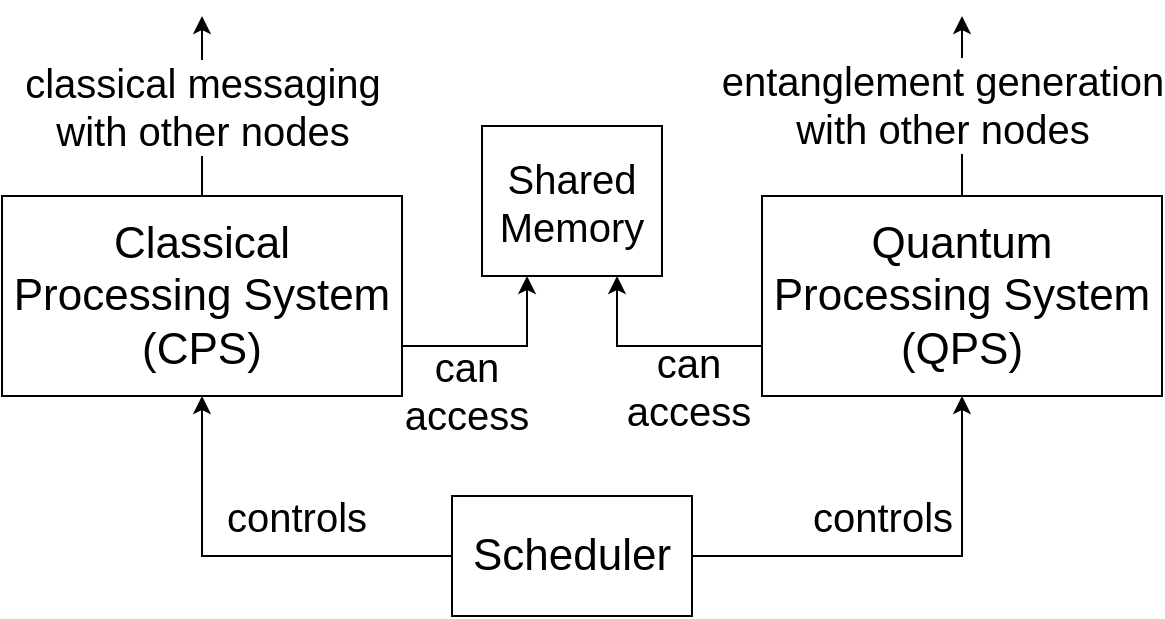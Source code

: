 <mxfile version="22.1.1" type="embed">
    <diagram id="LNpOD_77L1T993lVNyJ5" name="Page-1">
        <mxGraphModel dx="1039" dy="407" grid="1" gridSize="10" guides="1" tooltips="1" connect="1" arrows="1" fold="1" page="1" pageScale="1" pageWidth="850" pageHeight="1100" background="#FFFFFF" math="0" shadow="0">
            <root>
                <mxCell id="0"/>
                <mxCell id="1" parent="0"/>
                <mxCell id="9" value="can &lt;br style=&quot;font-size: 20px;&quot;&gt;access" style="edgeStyle=orthogonalEdgeStyle;html=1;exitX=1;exitY=0.75;exitDx=0;exitDy=0;entryX=0.25;entryY=1;entryDx=0;entryDy=0;fontSize=20;labelBackgroundColor=none;rounded=0;" parent="1" source="2" target="5" edge="1">
                    <mxGeometry x="-0.349" y="-22" relative="1" as="geometry">
                        <mxPoint as="offset"/>
                    </mxGeometry>
                </mxCell>
                <mxCell id="2" value="Classical Processing System (CPS)" style="rounded=0;whiteSpace=wrap;html=1;fontSize=22;" parent="1" vertex="1">
                    <mxGeometry x="140" y="210" width="200" height="100" as="geometry"/>
                </mxCell>
                <mxCell id="10" value="can&lt;br style=&quot;font-size: 20px;&quot;&gt;access" style="edgeStyle=orthogonalEdgeStyle;html=1;exitX=0;exitY=0.75;exitDx=0;exitDy=0;entryX=0.75;entryY=1;entryDx=0;entryDy=0;fontSize=20;labelBackgroundColor=none;rounded=0;" parent="1" source="3" target="5" edge="1">
                    <mxGeometry x="-0.312" y="20" relative="1" as="geometry">
                        <mxPoint as="offset"/>
                    </mxGeometry>
                </mxCell>
                <mxCell id="12" value="entanglement generation&lt;br style=&quot;font-size: 20px;&quot;&gt;with other nodes" style="edgeStyle=none;html=1;exitX=0.5;exitY=0;exitDx=0;exitDy=0;fontSize=20;" parent="1" source="3" edge="1">
                    <mxGeometry x="0.022" y="10" relative="1" as="geometry">
                        <mxPoint x="620" y="120" as="targetPoint"/>
                        <mxPoint as="offset"/>
                    </mxGeometry>
                </mxCell>
                <mxCell id="3" value="Quantum Processing System (QPS)" style="rounded=0;whiteSpace=wrap;html=1;fontSize=22;" parent="1" vertex="1">
                    <mxGeometry x="520" y="210" width="200" height="100" as="geometry"/>
                </mxCell>
                <mxCell id="7" value="controls" style="edgeStyle=orthogonalEdgeStyle;html=1;exitX=0;exitY=0.5;exitDx=0;exitDy=0;fontSize=20;rounded=0;" parent="1" source="4" target="2" edge="1">
                    <mxGeometry x="-0.236" y="-20" relative="1" as="geometry">
                        <mxPoint as="offset"/>
                    </mxGeometry>
                </mxCell>
                <mxCell id="8" value="controls" style="edgeStyle=orthogonalEdgeStyle;html=1;exitX=1;exitY=0.5;exitDx=0;exitDy=0;entryX=0.5;entryY=1;entryDx=0;entryDy=0;fontSize=20;rounded=0;" parent="1" source="4" target="3" edge="1">
                    <mxGeometry x="-0.123" y="20" relative="1" as="geometry">
                        <mxPoint as="offset"/>
                    </mxGeometry>
                </mxCell>
                <mxCell id="4" value="Scheduler" style="rounded=0;whiteSpace=wrap;html=1;fontSize=22;" parent="1" vertex="1">
                    <mxGeometry x="365" y="360" width="120" height="60" as="geometry"/>
                </mxCell>
                <mxCell id="5" value="Shared&lt;br style=&quot;font-size: 20px;&quot;&gt;Memory" style="rounded=0;whiteSpace=wrap;html=1;fontSize=20;" parent="1" vertex="1">
                    <mxGeometry x="380" y="175" width="90" height="75" as="geometry"/>
                </mxCell>
                <mxCell id="13" value="classical messaging&lt;br style=&quot;font-size: 20px;&quot;&gt;with other nodes" style="edgeStyle=none;html=1;exitX=0.5;exitY=0;exitDx=0;exitDy=0;fontSize=20;" parent="1" edge="1" source="2">
                    <mxGeometry relative="1" as="geometry">
                        <mxPoint x="240" y="120" as="targetPoint"/>
                        <mxPoint x="209.5" y="210" as="sourcePoint"/>
                    </mxGeometry>
                </mxCell>
            </root>
        </mxGraphModel>
    </diagram>
</mxfile>